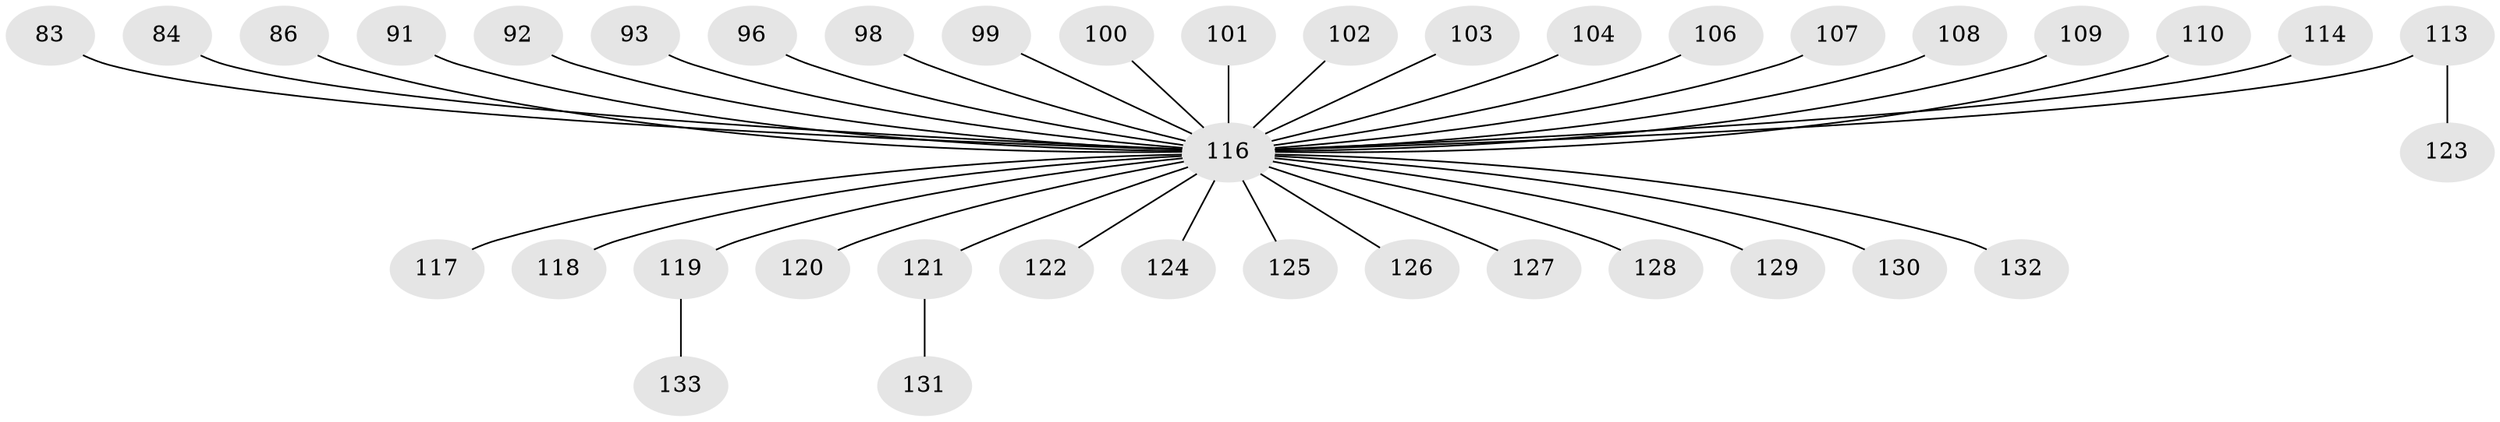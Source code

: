// original degree distribution, {8: 0.007518796992481203, 4: 0.06766917293233082, 6: 0.022556390977443608, 5: 0.03007518796992481, 3: 0.15789473684210525, 2: 0.18045112781954886, 1: 0.5338345864661654}
// Generated by graph-tools (version 1.1) at 2025/56/03/04/25 21:56:30]
// undirected, 39 vertices, 38 edges
graph export_dot {
graph [start="1"]
  node [color=gray90,style=filled];
  83;
  84;
  86;
  91;
  92;
  93;
  96;
  98;
  99;
  100;
  101;
  102;
  103;
  104;
  106;
  107;
  108;
  109;
  110;
  113;
  114 [super="+61+94"];
  116 [super="+89+112+115+79+80+81"];
  117;
  118;
  119;
  120;
  121 [super="+60"];
  122;
  123;
  124;
  125;
  126;
  127;
  128;
  129;
  130;
  131;
  132;
  133;
  83 -- 116;
  84 -- 116;
  86 -- 116;
  91 -- 116;
  92 -- 116;
  93 -- 116;
  96 -- 116;
  98 -- 116;
  99 -- 116;
  100 -- 116;
  101 -- 116;
  102 -- 116;
  103 -- 116;
  104 -- 116;
  106 -- 116;
  107 -- 116;
  108 -- 116;
  109 -- 116;
  110 -- 116;
  113 -- 123;
  113 -- 116;
  114 -- 116;
  116 -- 128;
  116 -- 129;
  116 -- 130;
  116 -- 132;
  116 -- 117;
  116 -- 119;
  116 -- 120;
  116 -- 121;
  116 -- 122;
  116 -- 124;
  116 -- 125;
  116 -- 126;
  116 -- 127;
  116 -- 118;
  119 -- 133;
  121 -- 131;
}
